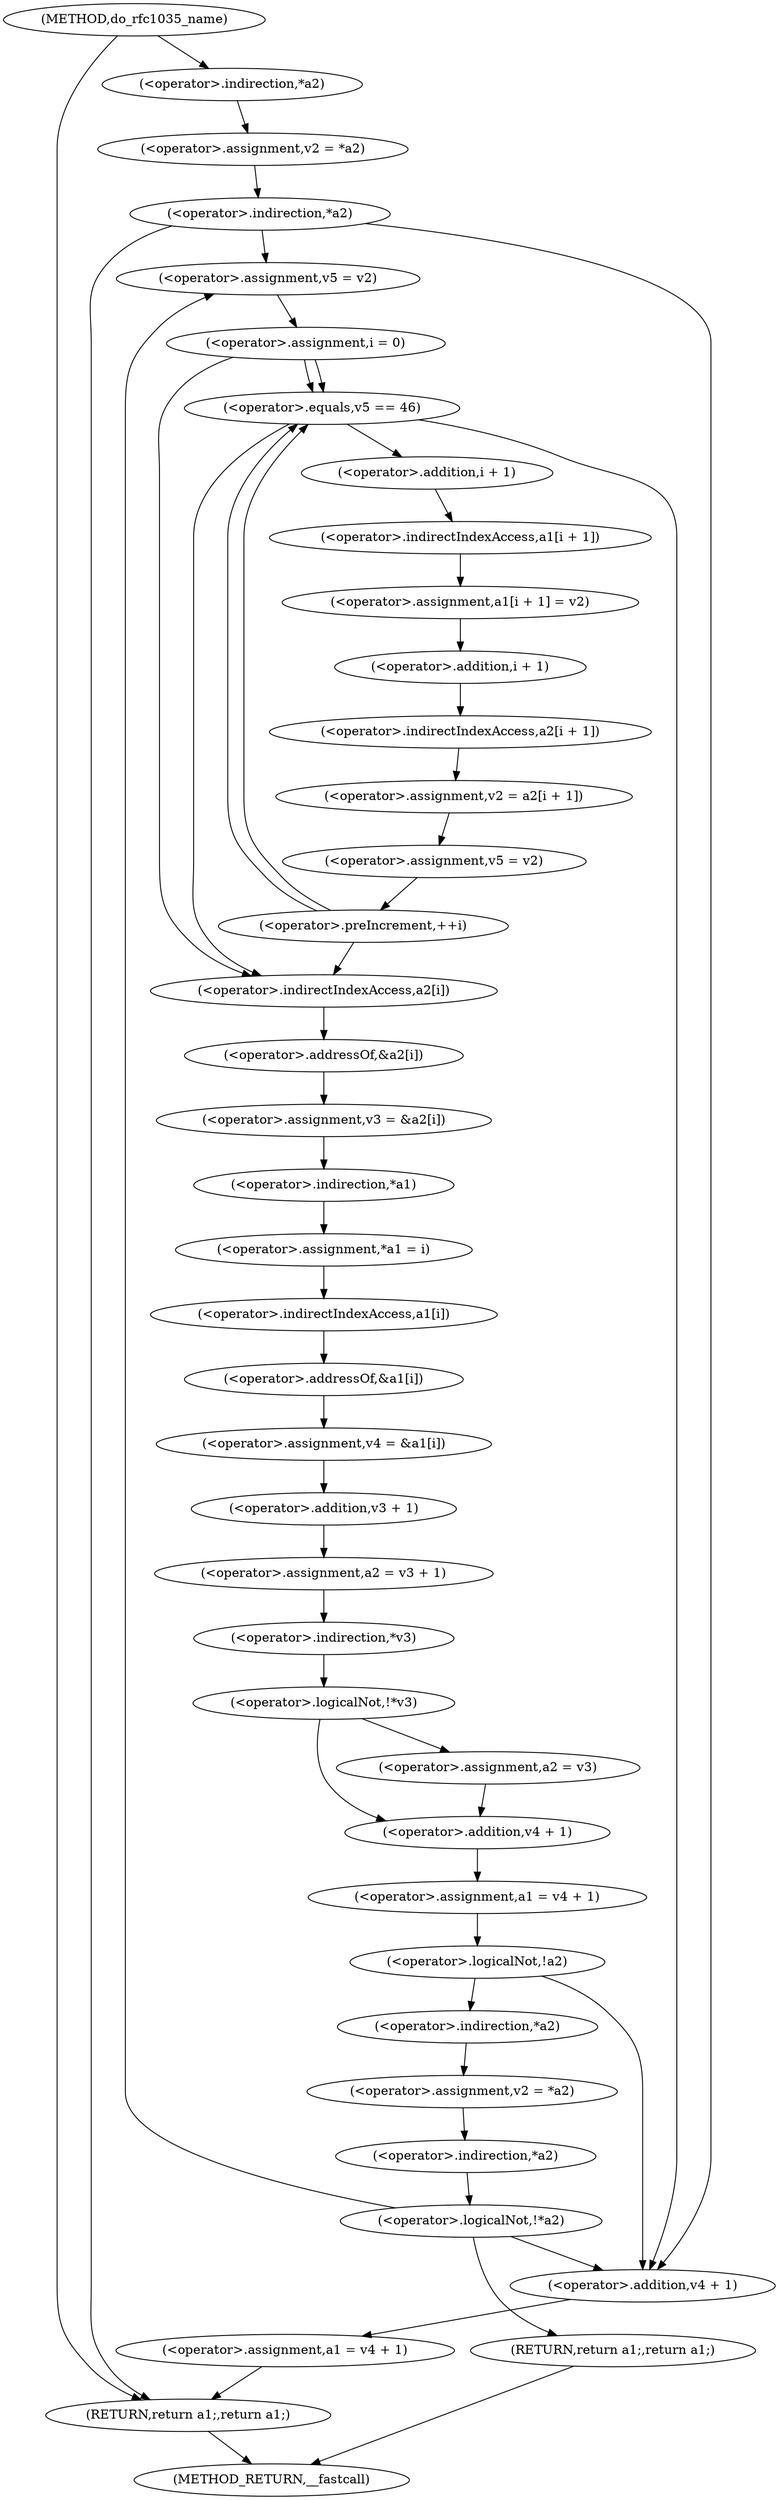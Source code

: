 digraph do_rfc1035_name {  
"1000118" [label = "(<operator>.assignment,v2 = *a2)" ]
"1000120" [label = "(<operator>.indirection,*a2)" ]
"1000123" [label = "(<operator>.indirection,*a2)" ]
"1000129" [label = "(<operator>.assignment,v5 = v2)" ]
"1000133" [label = "(<operator>.assignment,i = 0)" ]
"1000137" [label = "(<operator>.preIncrement,++i)" ]
"1000141" [label = "(<operator>.equals,v5 == 46)" ]
"1000145" [label = "(<operator>.assignment,a1[i + 1] = v2)" ]
"1000146" [label = "(<operator>.indirectIndexAccess,a1[i + 1])" ]
"1000148" [label = "(<operator>.addition,i + 1)" ]
"1000152" [label = "(<operator>.assignment,v2 = a2[i + 1])" ]
"1000154" [label = "(<operator>.indirectIndexAccess,a2[i + 1])" ]
"1000156" [label = "(<operator>.addition,i + 1)" ]
"1000159" [label = "(<operator>.assignment,v5 = v2)" ]
"1000162" [label = "(<operator>.assignment,v3 = &a2[i])" ]
"1000164" [label = "(<operator>.addressOf,&a2[i])" ]
"1000165" [label = "(<operator>.indirectIndexAccess,a2[i])" ]
"1000168" [label = "(<operator>.assignment,*a1 = i)" ]
"1000169" [label = "(<operator>.indirection,*a1)" ]
"1000172" [label = "(<operator>.assignment,v4 = &a1[i])" ]
"1000174" [label = "(<operator>.addressOf,&a1[i])" ]
"1000175" [label = "(<operator>.indirectIndexAccess,a1[i])" ]
"1000178" [label = "(<operator>.assignment,a2 = v3 + 1)" ]
"1000180" [label = "(<operator>.addition,v3 + 1)" ]
"1000184" [label = "(<operator>.logicalNot,!*v3)" ]
"1000185" [label = "(<operator>.indirection,*v3)" ]
"1000187" [label = "(<operator>.assignment,a2 = v3)" ]
"1000190" [label = "(<operator>.assignment,a1 = v4 + 1)" ]
"1000192" [label = "(<operator>.addition,v4 + 1)" ]
"1000196" [label = "(<operator>.logicalNot,!a2)" ]
"1000199" [label = "(<operator>.assignment,v2 = *a2)" ]
"1000201" [label = "(<operator>.indirection,*a2)" ]
"1000204" [label = "(<operator>.logicalNot,!*a2)" ]
"1000205" [label = "(<operator>.indirection,*a2)" ]
"1000207" [label = "(RETURN,return a1;,return a1;)" ]
"1000209" [label = "(<operator>.assignment,a1 = v4 + 1)" ]
"1000211" [label = "(<operator>.addition,v4 + 1)" ]
"1000214" [label = "(RETURN,return a1;,return a1;)" ]
"1000106" [label = "(METHOD,do_rfc1035_name)" ]
"1000216" [label = "(METHOD_RETURN,__fastcall)" ]
  "1000118" -> "1000123" 
  "1000120" -> "1000118" 
  "1000123" -> "1000129" 
  "1000123" -> "1000211" 
  "1000123" -> "1000214" 
  "1000129" -> "1000133" 
  "1000133" -> "1000141" 
  "1000133" -> "1000141" 
  "1000133" -> "1000165" 
  "1000137" -> "1000141" 
  "1000137" -> "1000141" 
  "1000137" -> "1000165" 
  "1000141" -> "1000165" 
  "1000141" -> "1000211" 
  "1000141" -> "1000148" 
  "1000145" -> "1000156" 
  "1000146" -> "1000145" 
  "1000148" -> "1000146" 
  "1000152" -> "1000159" 
  "1000154" -> "1000152" 
  "1000156" -> "1000154" 
  "1000159" -> "1000137" 
  "1000162" -> "1000169" 
  "1000164" -> "1000162" 
  "1000165" -> "1000164" 
  "1000168" -> "1000175" 
  "1000169" -> "1000168" 
  "1000172" -> "1000180" 
  "1000174" -> "1000172" 
  "1000175" -> "1000174" 
  "1000178" -> "1000185" 
  "1000180" -> "1000178" 
  "1000184" -> "1000187" 
  "1000184" -> "1000192" 
  "1000185" -> "1000184" 
  "1000187" -> "1000192" 
  "1000190" -> "1000196" 
  "1000192" -> "1000190" 
  "1000196" -> "1000211" 
  "1000196" -> "1000201" 
  "1000199" -> "1000205" 
  "1000201" -> "1000199" 
  "1000204" -> "1000129" 
  "1000204" -> "1000211" 
  "1000204" -> "1000207" 
  "1000205" -> "1000204" 
  "1000207" -> "1000216" 
  "1000209" -> "1000214" 
  "1000211" -> "1000209" 
  "1000214" -> "1000216" 
  "1000106" -> "1000120" 
  "1000106" -> "1000214" 
}

